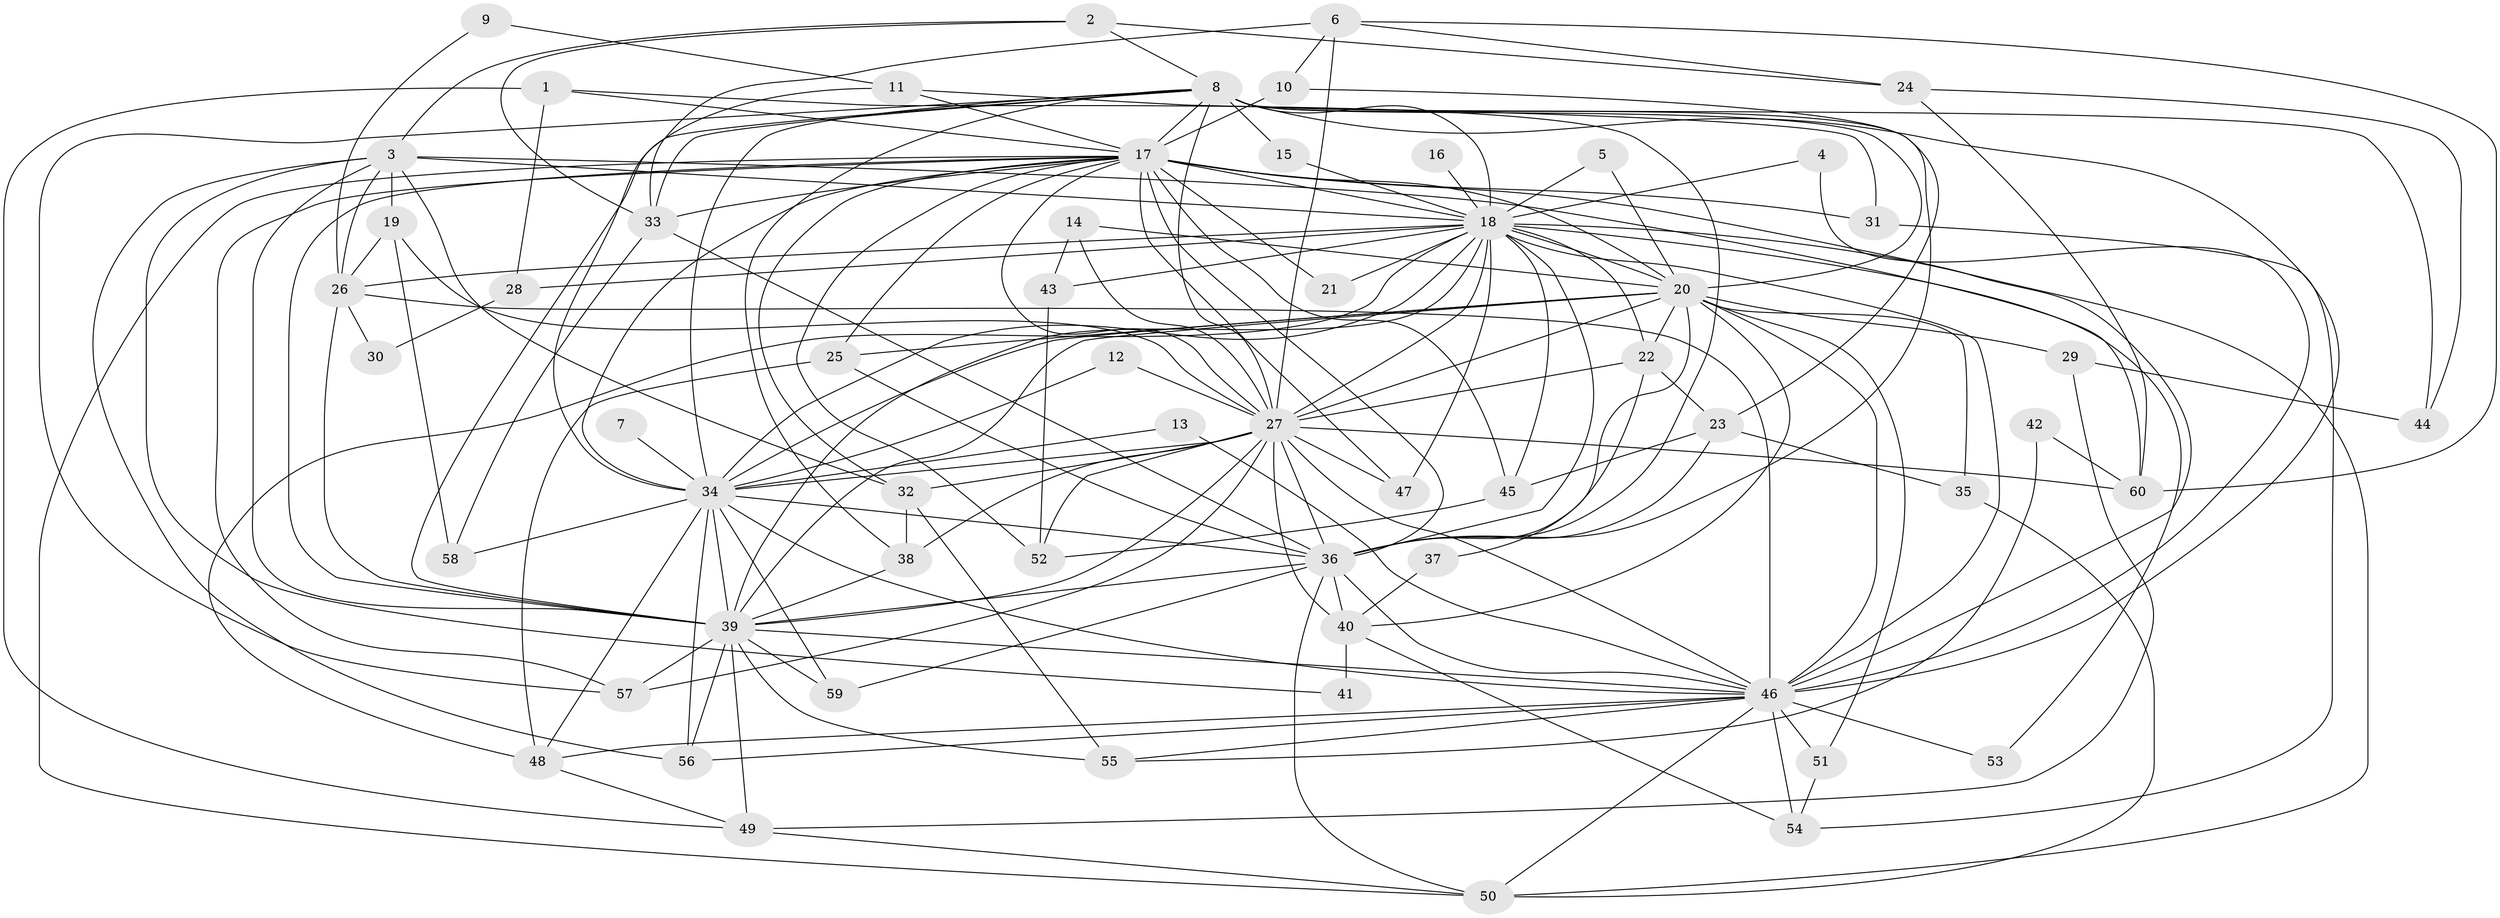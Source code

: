 // original degree distribution, {22: 0.008403361344537815, 20: 0.01680672268907563, 19: 0.01680672268907563, 28: 0.008403361344537815, 18: 0.008403361344537815, 26: 0.008403361344537815, 29: 0.008403361344537815, 14: 0.008403361344537815, 5: 0.09243697478991597, 3: 0.15966386554621848, 6: 0.008403361344537815, 4: 0.08403361344537816, 2: 0.5462184873949579, 9: 0.008403361344537815, 7: 0.01680672268907563}
// Generated by graph-tools (version 1.1) at 2025/01/03/09/25 03:01:20]
// undirected, 60 vertices, 171 edges
graph export_dot {
graph [start="1"]
  node [color=gray90,style=filled];
  1;
  2;
  3;
  4;
  5;
  6;
  7;
  8;
  9;
  10;
  11;
  12;
  13;
  14;
  15;
  16;
  17;
  18;
  19;
  20;
  21;
  22;
  23;
  24;
  25;
  26;
  27;
  28;
  29;
  30;
  31;
  32;
  33;
  34;
  35;
  36;
  37;
  38;
  39;
  40;
  41;
  42;
  43;
  44;
  45;
  46;
  47;
  48;
  49;
  50;
  51;
  52;
  53;
  54;
  55;
  56;
  57;
  58;
  59;
  60;
  1 -- 17 [weight=1.0];
  1 -- 28 [weight=1.0];
  1 -- 36 [weight=1.0];
  1 -- 49 [weight=1.0];
  2 -- 3 [weight=1.0];
  2 -- 8 [weight=1.0];
  2 -- 24 [weight=1.0];
  2 -- 33 [weight=1.0];
  3 -- 18 [weight=1.0];
  3 -- 19 [weight=1.0];
  3 -- 26 [weight=1.0];
  3 -- 32 [weight=1.0];
  3 -- 39 [weight=1.0];
  3 -- 41 [weight=1.0];
  3 -- 56 [weight=1.0];
  3 -- 60 [weight=1.0];
  4 -- 18 [weight=1.0];
  4 -- 46 [weight=1.0];
  5 -- 18 [weight=1.0];
  5 -- 20 [weight=1.0];
  6 -- 10 [weight=1.0];
  6 -- 24 [weight=1.0];
  6 -- 27 [weight=1.0];
  6 -- 33 [weight=1.0];
  6 -- 60 [weight=1.0];
  7 -- 34 [weight=1.0];
  8 -- 15 [weight=1.0];
  8 -- 17 [weight=2.0];
  8 -- 18 [weight=1.0];
  8 -- 20 [weight=2.0];
  8 -- 27 [weight=2.0];
  8 -- 33 [weight=1.0];
  8 -- 34 [weight=2.0];
  8 -- 36 [weight=1.0];
  8 -- 38 [weight=1.0];
  8 -- 39 [weight=1.0];
  8 -- 44 [weight=1.0];
  8 -- 46 [weight=2.0];
  8 -- 57 [weight=1.0];
  9 -- 11 [weight=1.0];
  9 -- 26 [weight=1.0];
  10 -- 17 [weight=1.0];
  10 -- 23 [weight=1.0];
  11 -- 17 [weight=1.0];
  11 -- 31 [weight=1.0];
  11 -- 34 [weight=1.0];
  12 -- 27 [weight=1.0];
  12 -- 34 [weight=1.0];
  13 -- 34 [weight=1.0];
  13 -- 46 [weight=1.0];
  14 -- 20 [weight=1.0];
  14 -- 27 [weight=1.0];
  14 -- 43 [weight=1.0];
  15 -- 18 [weight=1.0];
  16 -- 18 [weight=1.0];
  17 -- 18 [weight=1.0];
  17 -- 20 [weight=4.0];
  17 -- 21 [weight=1.0];
  17 -- 25 [weight=1.0];
  17 -- 27 [weight=1.0];
  17 -- 31 [weight=1.0];
  17 -- 32 [weight=1.0];
  17 -- 33 [weight=1.0];
  17 -- 34 [weight=1.0];
  17 -- 36 [weight=1.0];
  17 -- 39 [weight=2.0];
  17 -- 45 [weight=1.0];
  17 -- 46 [weight=1.0];
  17 -- 47 [weight=1.0];
  17 -- 50 [weight=1.0];
  17 -- 52 [weight=1.0];
  17 -- 57 [weight=1.0];
  18 -- 20 [weight=3.0];
  18 -- 21 [weight=1.0];
  18 -- 22 [weight=1.0];
  18 -- 26 [weight=1.0];
  18 -- 27 [weight=1.0];
  18 -- 28 [weight=3.0];
  18 -- 34 [weight=1.0];
  18 -- 36 [weight=2.0];
  18 -- 39 [weight=1.0];
  18 -- 43 [weight=1.0];
  18 -- 45 [weight=1.0];
  18 -- 46 [weight=1.0];
  18 -- 47 [weight=1.0];
  18 -- 48 [weight=1.0];
  18 -- 50 [weight=1.0];
  18 -- 53 [weight=1.0];
  19 -- 26 [weight=1.0];
  19 -- 27 [weight=1.0];
  19 -- 58 [weight=1.0];
  20 -- 22 [weight=1.0];
  20 -- 25 [weight=1.0];
  20 -- 27 [weight=4.0];
  20 -- 29 [weight=1.0];
  20 -- 34 [weight=2.0];
  20 -- 35 [weight=1.0];
  20 -- 36 [weight=3.0];
  20 -- 39 [weight=2.0];
  20 -- 40 [weight=1.0];
  20 -- 46 [weight=2.0];
  20 -- 51 [weight=2.0];
  22 -- 23 [weight=1.0];
  22 -- 27 [weight=1.0];
  22 -- 37 [weight=1.0];
  23 -- 35 [weight=1.0];
  23 -- 36 [weight=1.0];
  23 -- 45 [weight=1.0];
  24 -- 44 [weight=1.0];
  24 -- 60 [weight=1.0];
  25 -- 36 [weight=1.0];
  25 -- 48 [weight=1.0];
  26 -- 30 [weight=1.0];
  26 -- 39 [weight=1.0];
  26 -- 46 [weight=1.0];
  27 -- 32 [weight=1.0];
  27 -- 34 [weight=1.0];
  27 -- 36 [weight=1.0];
  27 -- 38 [weight=1.0];
  27 -- 39 [weight=1.0];
  27 -- 40 [weight=1.0];
  27 -- 46 [weight=2.0];
  27 -- 47 [weight=1.0];
  27 -- 52 [weight=1.0];
  27 -- 57 [weight=1.0];
  27 -- 60 [weight=1.0];
  28 -- 30 [weight=1.0];
  29 -- 44 [weight=1.0];
  29 -- 49 [weight=1.0];
  31 -- 54 [weight=1.0];
  32 -- 38 [weight=1.0];
  32 -- 55 [weight=1.0];
  33 -- 36 [weight=1.0];
  33 -- 58 [weight=1.0];
  34 -- 36 [weight=1.0];
  34 -- 39 [weight=2.0];
  34 -- 46 [weight=1.0];
  34 -- 48 [weight=1.0];
  34 -- 56 [weight=1.0];
  34 -- 58 [weight=1.0];
  34 -- 59 [weight=1.0];
  35 -- 50 [weight=1.0];
  36 -- 39 [weight=1.0];
  36 -- 40 [weight=1.0];
  36 -- 46 [weight=1.0];
  36 -- 50 [weight=1.0];
  36 -- 59 [weight=1.0];
  37 -- 40 [weight=2.0];
  38 -- 39 [weight=1.0];
  39 -- 46 [weight=1.0];
  39 -- 49 [weight=1.0];
  39 -- 55 [weight=1.0];
  39 -- 56 [weight=1.0];
  39 -- 57 [weight=2.0];
  39 -- 59 [weight=1.0];
  40 -- 41 [weight=1.0];
  40 -- 54 [weight=1.0];
  42 -- 55 [weight=1.0];
  42 -- 60 [weight=1.0];
  43 -- 52 [weight=1.0];
  45 -- 52 [weight=1.0];
  46 -- 48 [weight=1.0];
  46 -- 50 [weight=1.0];
  46 -- 51 [weight=2.0];
  46 -- 53 [weight=1.0];
  46 -- 54 [weight=1.0];
  46 -- 55 [weight=1.0];
  46 -- 56 [weight=1.0];
  48 -- 49 [weight=1.0];
  49 -- 50 [weight=1.0];
  51 -- 54 [weight=1.0];
}
